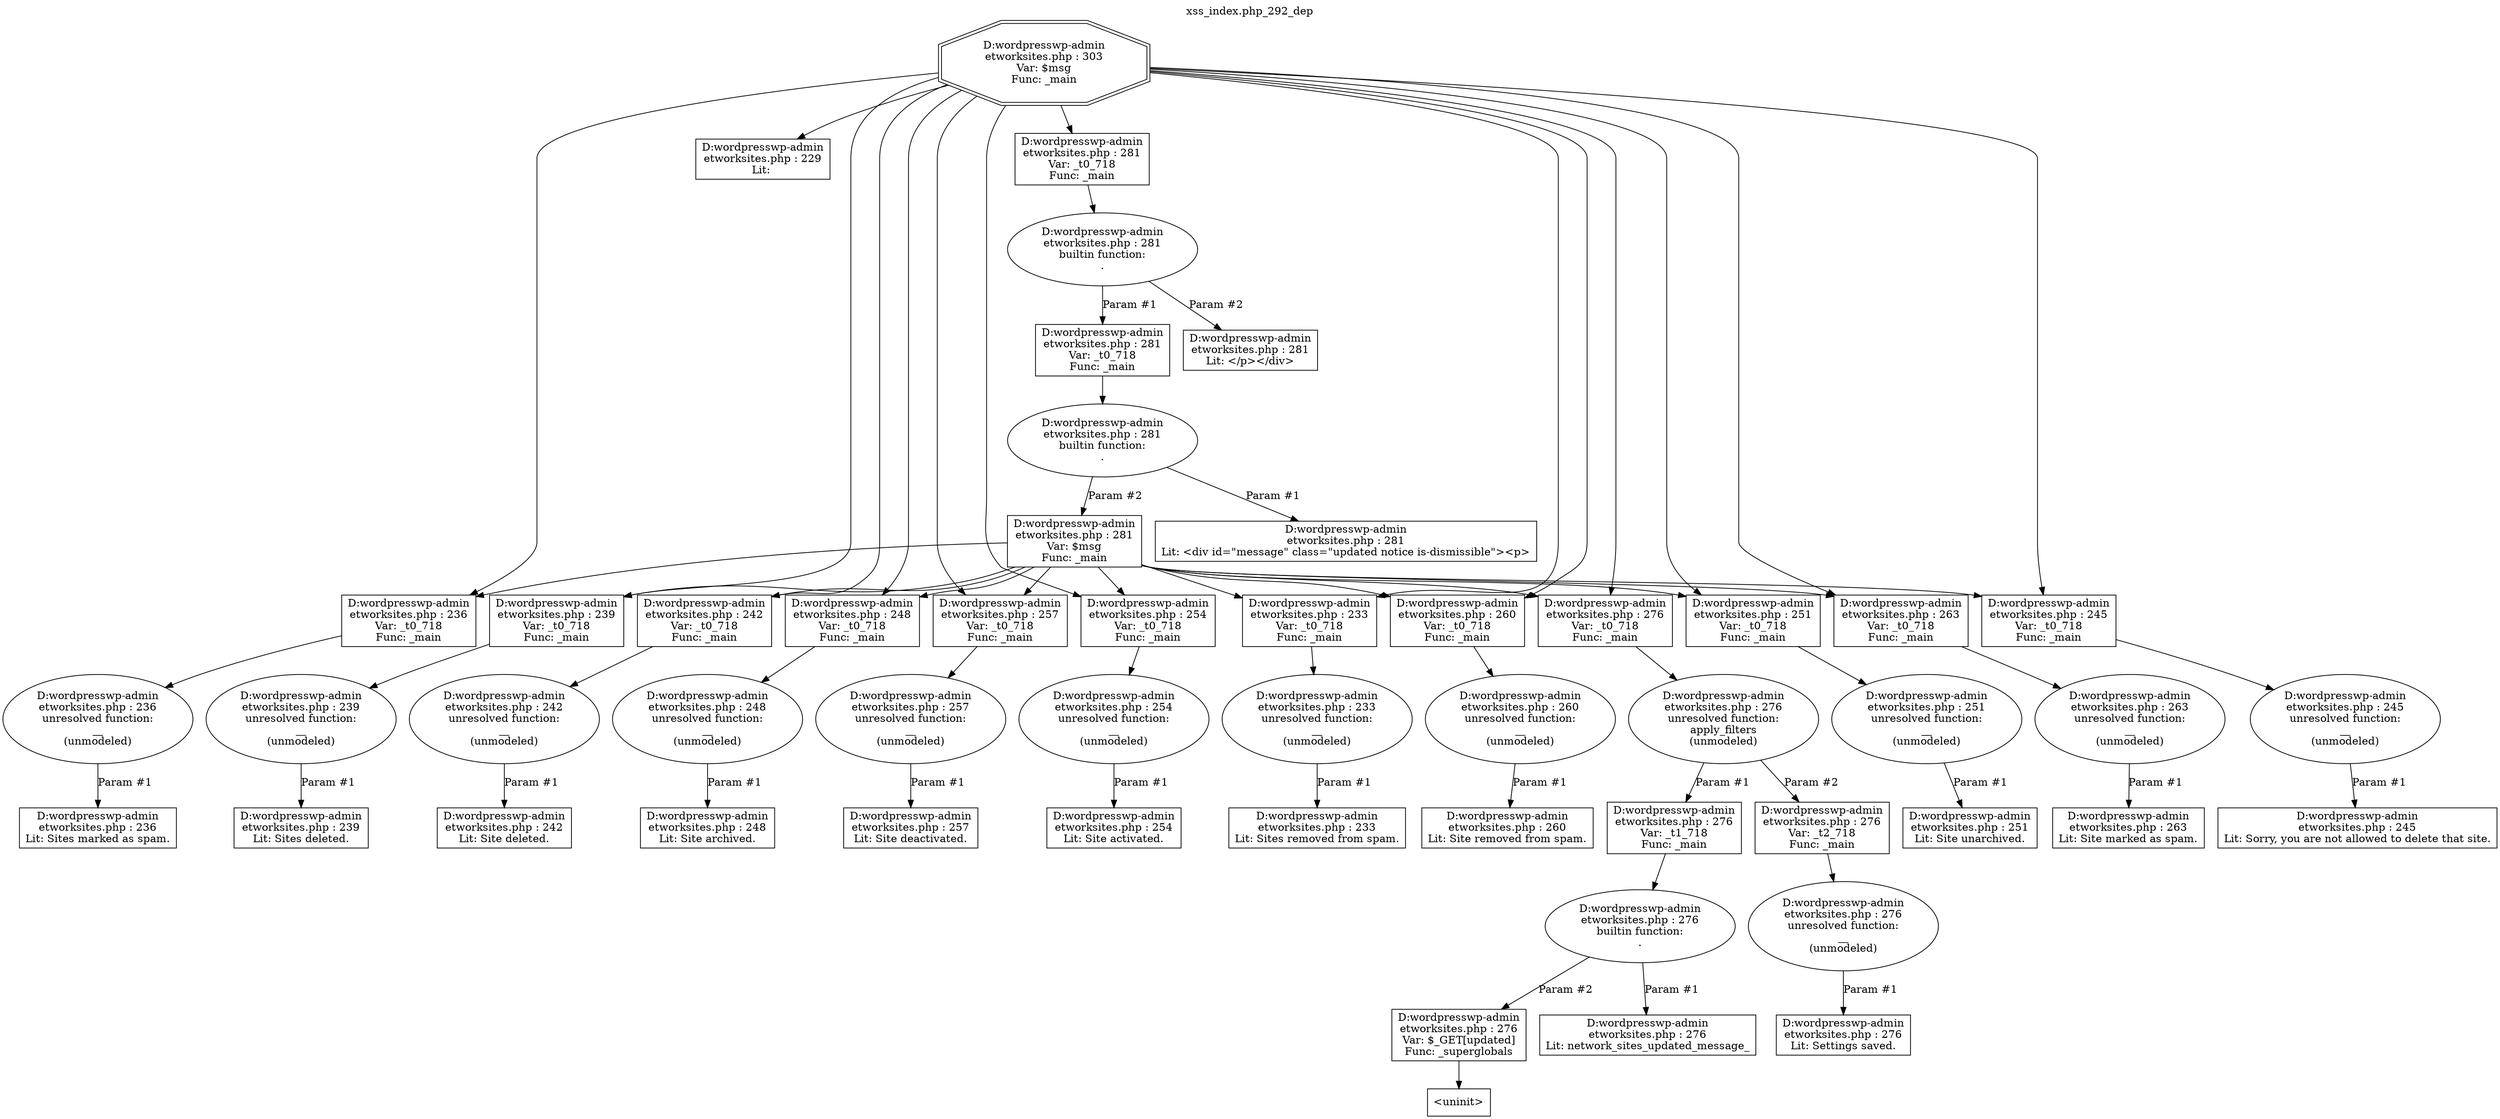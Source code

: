 digraph cfg {
  label="xss_index.php_292_dep";
  labelloc=t;
  n1 [shape=doubleoctagon, label="D:\wordpress\wp-admin\network\sites.php : 303\nVar: $msg\nFunc: _main\n"];
  n2 [shape=box, label="D:\wordpress\wp-admin\network\sites.php : 257\nVar: _t0_718\nFunc: _main\n"];
  n3 [shape=ellipse, label="D:\wordpress\wp-admin\network\sites.php : 257\nunresolved function:\n__\n(unmodeled)\n"];
  n4 [shape=box, label="D:\wordpress\wp-admin\network\sites.php : 257\nLit: Site deactivated.\n"];
  n5 [shape=box, label="D:\wordpress\wp-admin\network\sites.php : 229\nLit: \n"];
  n6 [shape=box, label="D:\wordpress\wp-admin\network\sites.php : 236\nVar: _t0_718\nFunc: _main\n"];
  n7 [shape=ellipse, label="D:\wordpress\wp-admin\network\sites.php : 236\nunresolved function:\n__\n(unmodeled)\n"];
  n8 [shape=box, label="D:\wordpress\wp-admin\network\sites.php : 236\nLit: Sites marked as spam.\n"];
  n9 [shape=box, label="D:\wordpress\wp-admin\network\sites.php : 254\nVar: _t0_718\nFunc: _main\n"];
  n10 [shape=ellipse, label="D:\wordpress\wp-admin\network\sites.php : 254\nunresolved function:\n__\n(unmodeled)\n"];
  n11 [shape=box, label="D:\wordpress\wp-admin\network\sites.php : 254\nLit: Site activated.\n"];
  n12 [shape=box, label="D:\wordpress\wp-admin\network\sites.php : 242\nVar: _t0_718\nFunc: _main\n"];
  n13 [shape=ellipse, label="D:\wordpress\wp-admin\network\sites.php : 242\nunresolved function:\n__\n(unmodeled)\n"];
  n14 [shape=box, label="D:\wordpress\wp-admin\network\sites.php : 242\nLit: Site deleted.\n"];
  n15 [shape=box, label="D:\wordpress\wp-admin\network\sites.php : 239\nVar: _t0_718\nFunc: _main\n"];
  n16 [shape=ellipse, label="D:\wordpress\wp-admin\network\sites.php : 239\nunresolved function:\n__\n(unmodeled)\n"];
  n17 [shape=box, label="D:\wordpress\wp-admin\network\sites.php : 239\nLit: Sites deleted.\n"];
  n18 [shape=box, label="D:\wordpress\wp-admin\network\sites.php : 248\nVar: _t0_718\nFunc: _main\n"];
  n19 [shape=ellipse, label="D:\wordpress\wp-admin\network\sites.php : 248\nunresolved function:\n__\n(unmodeled)\n"];
  n20 [shape=box, label="D:\wordpress\wp-admin\network\sites.php : 248\nLit: Site archived.\n"];
  n21 [shape=box, label="D:\wordpress\wp-admin\network\sites.php : 251\nVar: _t0_718\nFunc: _main\n"];
  n22 [shape=ellipse, label="D:\wordpress\wp-admin\network\sites.php : 251\nunresolved function:\n__\n(unmodeled)\n"];
  n23 [shape=box, label="D:\wordpress\wp-admin\network\sites.php : 251\nLit: Site unarchived.\n"];
  n24 [shape=box, label="D:\wordpress\wp-admin\network\sites.php : 276\nVar: _t0_718\nFunc: _main\n"];
  n25 [shape=ellipse, label="D:\wordpress\wp-admin\network\sites.php : 276\nunresolved function:\napply_filters\n(unmodeled)\n"];
  n26 [shape=box, label="D:\wordpress\wp-admin\network\sites.php : 276\nVar: _t1_718\nFunc: _main\n"];
  n27 [shape=ellipse, label="D:\wordpress\wp-admin\network\sites.php : 276\nbuiltin function:\n.\n"];
  n28 [shape=box, label="D:\wordpress\wp-admin\network\sites.php : 276\nLit: network_sites_updated_message_\n"];
  n29 [shape=box, label="D:\wordpress\wp-admin\network\sites.php : 276\nVar: $_GET[updated]\nFunc: _superglobals\n"];
  n30 [shape=box, label="<uninit>"];
  n31 [shape=box, label="D:\wordpress\wp-admin\network\sites.php : 276\nVar: _t2_718\nFunc: _main\n"];
  n32 [shape=ellipse, label="D:\wordpress\wp-admin\network\sites.php : 276\nunresolved function:\n__\n(unmodeled)\n"];
  n33 [shape=box, label="D:\wordpress\wp-admin\network\sites.php : 276\nLit: Settings saved.\n"];
  n34 [shape=box, label="D:\wordpress\wp-admin\network\sites.php : 263\nVar: _t0_718\nFunc: _main\n"];
  n35 [shape=ellipse, label="D:\wordpress\wp-admin\network\sites.php : 263\nunresolved function:\n__\n(unmodeled)\n"];
  n36 [shape=box, label="D:\wordpress\wp-admin\network\sites.php : 263\nLit: Site marked as spam.\n"];
  n37 [shape=box, label="D:\wordpress\wp-admin\network\sites.php : 281\nVar: _t0_718\nFunc: _main\n"];
  n38 [shape=ellipse, label="D:\wordpress\wp-admin\network\sites.php : 281\nbuiltin function:\n.\n"];
  n39 [shape=box, label="D:\wordpress\wp-admin\network\sites.php : 281\nVar: _t0_718\nFunc: _main\n"];
  n40 [shape=ellipse, label="D:\wordpress\wp-admin\network\sites.php : 281\nbuiltin function:\n.\n"];
  n41 [shape=box, label="D:\wordpress\wp-admin\network\sites.php : 281\nLit: <div id=\"message\" class=\"updated notice is-dismissible\"><p>\n"];
  n42 [shape=box, label="D:\wordpress\wp-admin\network\sites.php : 281\nVar: $msg\nFunc: _main\n"];
  n43 [shape=box, label="D:\wordpress\wp-admin\network\sites.php : 260\nVar: _t0_718\nFunc: _main\n"];
  n44 [shape=ellipse, label="D:\wordpress\wp-admin\network\sites.php : 260\nunresolved function:\n__\n(unmodeled)\n"];
  n45 [shape=box, label="D:\wordpress\wp-admin\network\sites.php : 260\nLit: Site removed from spam.\n"];
  n46 [shape=box, label="D:\wordpress\wp-admin\network\sites.php : 233\nVar: _t0_718\nFunc: _main\n"];
  n47 [shape=ellipse, label="D:\wordpress\wp-admin\network\sites.php : 233\nunresolved function:\n__\n(unmodeled)\n"];
  n48 [shape=box, label="D:\wordpress\wp-admin\network\sites.php : 233\nLit: Sites removed from spam.\n"];
  n49 [shape=box, label="D:\wordpress\wp-admin\network\sites.php : 245\nVar: _t0_718\nFunc: _main\n"];
  n50 [shape=ellipse, label="D:\wordpress\wp-admin\network\sites.php : 245\nunresolved function:\n__\n(unmodeled)\n"];
  n51 [shape=box, label="D:\wordpress\wp-admin\network\sites.php : 245\nLit: Sorry, you are not allowed to delete that site.\n"];
  n52 [shape=box, label="D:\wordpress\wp-admin\network\sites.php : 281\nLit: </p></div>\n"];
  n2 -> n3;
  n3 -> n4[label="Param #1"];
  n1 -> n2;
  n1 -> n5;
  n1 -> n6;
  n1 -> n9;
  n1 -> n12;
  n1 -> n15;
  n1 -> n18;
  n1 -> n21;
  n1 -> n24;
  n1 -> n34;
  n1 -> n37;
  n1 -> n43;
  n1 -> n46;
  n1 -> n49;
  n6 -> n7;
  n7 -> n8[label="Param #1"];
  n9 -> n10;
  n10 -> n11[label="Param #1"];
  n12 -> n13;
  n13 -> n14[label="Param #1"];
  n15 -> n16;
  n16 -> n17[label="Param #1"];
  n18 -> n19;
  n19 -> n20[label="Param #1"];
  n21 -> n22;
  n22 -> n23[label="Param #1"];
  n24 -> n25;
  n26 -> n27;
  n27 -> n28[label="Param #1"];
  n27 -> n29[label="Param #2"];
  n29 -> n30;
  n25 -> n26[label="Param #1"];
  n25 -> n31[label="Param #2"];
  n31 -> n32;
  n32 -> n33[label="Param #1"];
  n34 -> n35;
  n35 -> n36[label="Param #1"];
  n37 -> n38;
  n39 -> n40;
  n40 -> n41[label="Param #1"];
  n40 -> n42[label="Param #2"];
  n42 -> n2;
  n42 -> n6;
  n42 -> n9;
  n42 -> n12;
  n42 -> n15;
  n42 -> n18;
  n42 -> n21;
  n42 -> n24;
  n42 -> n34;
  n42 -> n43;
  n42 -> n46;
  n42 -> n49;
  n43 -> n44;
  n44 -> n45[label="Param #1"];
  n46 -> n47;
  n47 -> n48[label="Param #1"];
  n49 -> n50;
  n50 -> n51[label="Param #1"];
  n38 -> n39[label="Param #1"];
  n38 -> n52[label="Param #2"];
}
